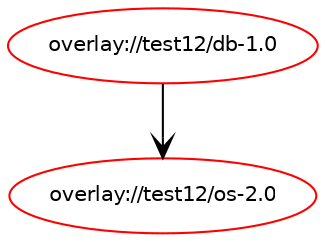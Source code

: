 digraph prolog {

newrank=true;
concentrate=true;
compound=true;
graph [rankdir=TD];#, ranksep=2.5, nodesep=0.2];
edge  [arrowhead=vee];
node  [fontname=Helvetica,fontsize=10];

"overlay://test12/db-1.0" [color=red, href="../test12/db-1.0-depend.svg"];
"overlay://test12/db-1.0" -> "overlay://test12/os-2.0"
"overlay://test12/os-2.0" [color=red, href="../test12/os-2.0-depend.svg"];
}
